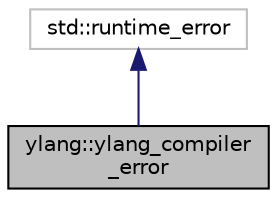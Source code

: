 digraph "ylang::ylang_compiler_error"
{
 // LATEX_PDF_SIZE
  edge [fontname="Helvetica",fontsize="10",labelfontname="Helvetica",labelfontsize="10"];
  node [fontname="Helvetica",fontsize="10",shape=record];
  Node1 [label="ylang::ylang_compiler\l_error",height=0.2,width=0.4,color="black", fillcolor="grey75", style="filled", fontcolor="black",tooltip="Class used to throw compiler errors with line and column information with help to specify which part ..."];
  Node2 -> Node1 [dir="back",color="midnightblue",fontsize="10",style="solid",fontname="Helvetica"];
  Node2 [label="std::runtime_error",height=0.2,width=0.4,color="grey75", fillcolor="white", style="filled",tooltip=" "];
}
